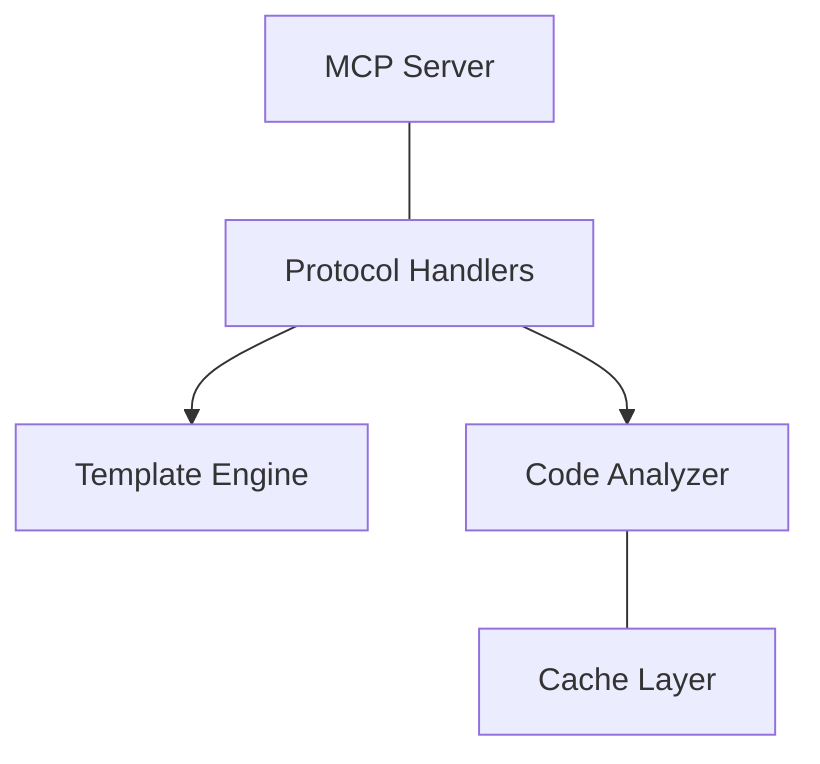 graph TD
    templates[Template Engine]
    mcp_server[MCP Server]
    cache[Cache Layer]
    handlers[Protocol Handlers]
    analyzer[Code Analyzer]

    mcp_server --- handlers
    handlers --> analyzer
    handlers --> templates
    analyzer --- cache